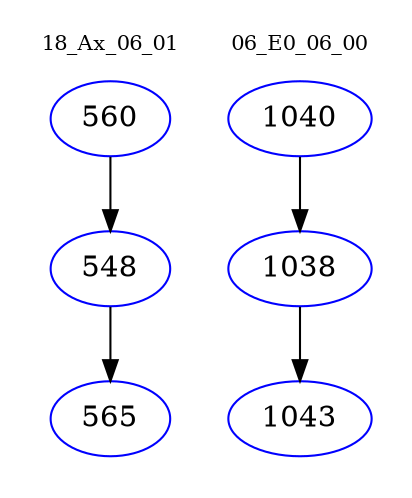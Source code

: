digraph{
subgraph cluster_0 {
color = white
label = "18_Ax_06_01";
fontsize=10;
T0_560 [label="560", color="blue"]
T0_560 -> T0_548 [color="black"]
T0_548 [label="548", color="blue"]
T0_548 -> T0_565 [color="black"]
T0_565 [label="565", color="blue"]
}
subgraph cluster_1 {
color = white
label = "06_E0_06_00";
fontsize=10;
T1_1040 [label="1040", color="blue"]
T1_1040 -> T1_1038 [color="black"]
T1_1038 [label="1038", color="blue"]
T1_1038 -> T1_1043 [color="black"]
T1_1043 [label="1043", color="blue"]
}
}

